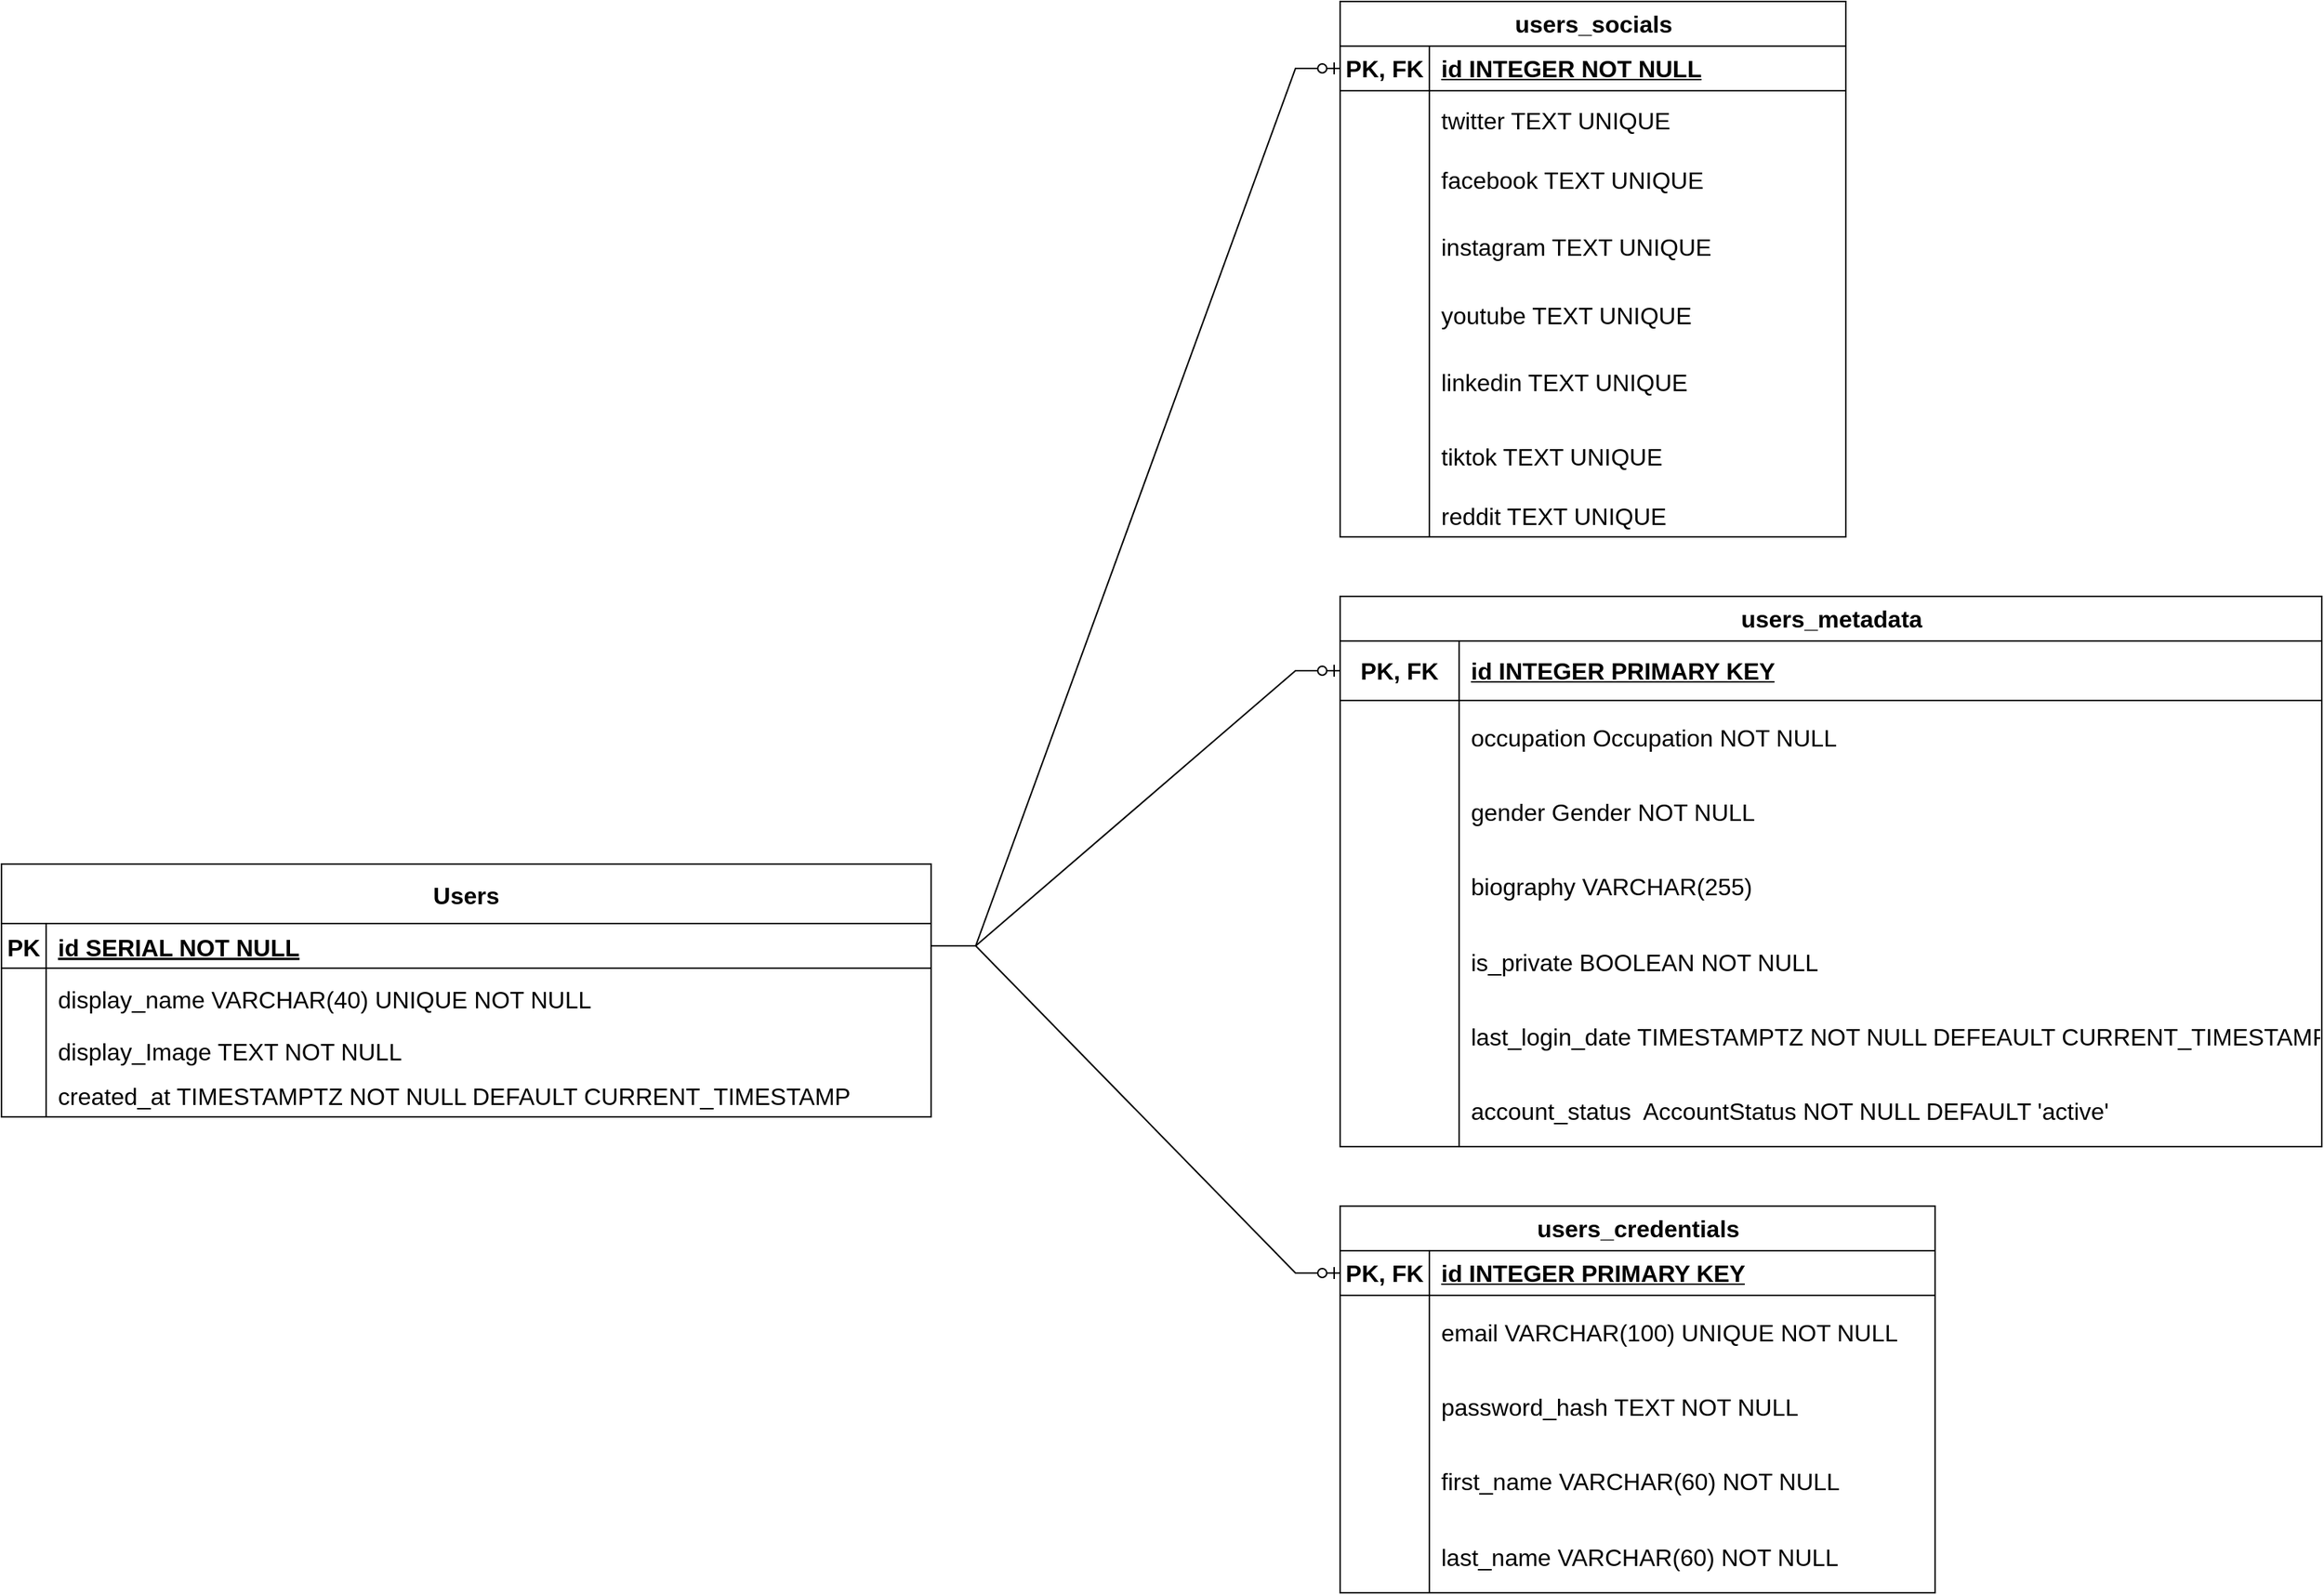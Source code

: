<mxfile version="23.1.5" type="github">
  <diagram id="R2lEEEUBdFMjLlhIrx00" name="Page-1">
    <mxGraphModel dx="2042" dy="2573" grid="1" gridSize="10" guides="1" tooltips="1" connect="1" arrows="1" fold="1" page="1" pageScale="1" pageWidth="850" pageHeight="1100" math="0" shadow="0" extFonts="Permanent Marker^https://fonts.googleapis.com/css?family=Permanent+Marker">
      <root>
        <mxCell id="0" />
        <mxCell id="1" parent="0" />
        <mxCell id="C-vyLk0tnHw3VtMMgP7b-23" value="Users" style="shape=table;startSize=40;container=1;collapsible=1;childLayout=tableLayout;fixedRows=1;rowLines=0;fontStyle=1;align=center;resizeLast=1;swimlaneFillColor=default;fontSize=16;" parent="1" vertex="1">
          <mxGeometry x="-830" y="220" width="625" height="170" as="geometry" />
        </mxCell>
        <mxCell id="C-vyLk0tnHw3VtMMgP7b-24" value="" style="shape=partialRectangle;collapsible=0;dropTarget=0;pointerEvents=0;fillColor=none;points=[[0,0.5],[1,0.5]];portConstraint=eastwest;top=0;left=0;right=0;bottom=1;fontSize=16;" parent="C-vyLk0tnHw3VtMMgP7b-23" vertex="1">
          <mxGeometry y="40" width="625" height="30" as="geometry" />
        </mxCell>
        <mxCell id="C-vyLk0tnHw3VtMMgP7b-25" value="PK" style="shape=partialRectangle;overflow=hidden;connectable=0;fillColor=none;top=0;left=0;bottom=0;right=0;fontStyle=1;fontSize=16;" parent="C-vyLk0tnHw3VtMMgP7b-24" vertex="1">
          <mxGeometry width="30" height="30" as="geometry">
            <mxRectangle width="30" height="30" as="alternateBounds" />
          </mxGeometry>
        </mxCell>
        <mxCell id="C-vyLk0tnHw3VtMMgP7b-26" value="id SERIAL NOT NULL" style="shape=partialRectangle;overflow=hidden;connectable=0;fillColor=none;top=0;left=0;bottom=0;right=0;align=left;spacingLeft=6;fontStyle=5;fontSize=16;" parent="C-vyLk0tnHw3VtMMgP7b-24" vertex="1">
          <mxGeometry x="30" width="595" height="30" as="geometry">
            <mxRectangle width="595" height="30" as="alternateBounds" />
          </mxGeometry>
        </mxCell>
        <mxCell id="C-vyLk0tnHw3VtMMgP7b-27" value="" style="shape=partialRectangle;collapsible=0;dropTarget=0;pointerEvents=0;fillColor=none;points=[[0,0.5],[1,0.5]];portConstraint=eastwest;top=0;left=0;right=0;bottom=0;fontSize=16;" parent="C-vyLk0tnHw3VtMMgP7b-23" vertex="1">
          <mxGeometry y="70" width="625" height="40" as="geometry" />
        </mxCell>
        <mxCell id="C-vyLk0tnHw3VtMMgP7b-28" value="" style="shape=partialRectangle;overflow=hidden;connectable=0;fillColor=none;top=0;left=0;bottom=0;right=0;fontSize=16;" parent="C-vyLk0tnHw3VtMMgP7b-27" vertex="1">
          <mxGeometry width="30" height="40" as="geometry">
            <mxRectangle width="30" height="40" as="alternateBounds" />
          </mxGeometry>
        </mxCell>
        <mxCell id="C-vyLk0tnHw3VtMMgP7b-29" value="display_name VARCHAR(40) UNIQUE NOT NULL" style="shape=partialRectangle;overflow=hidden;connectable=0;fillColor=none;top=0;left=0;bottom=0;right=0;align=left;spacingLeft=6;fontSize=16;" parent="C-vyLk0tnHw3VtMMgP7b-27" vertex="1">
          <mxGeometry x="30" width="595" height="40" as="geometry">
            <mxRectangle width="595" height="40" as="alternateBounds" />
          </mxGeometry>
        </mxCell>
        <mxCell id="ru2FF_7ZRZzsMQQVSqr4-4" value="" style="shape=tableRow;horizontal=0;startSize=0;swimlaneHead=0;swimlaneBody=0;fillColor=none;collapsible=0;dropTarget=0;points=[[0,0.5],[1,0.5]];portConstraint=eastwest;top=0;left=0;right=0;bottom=0;fontSize=16;" vertex="1" parent="C-vyLk0tnHw3VtMMgP7b-23">
          <mxGeometry y="110" width="625" height="30" as="geometry" />
        </mxCell>
        <mxCell id="ru2FF_7ZRZzsMQQVSqr4-5" value="" style="shape=partialRectangle;connectable=0;fillColor=none;top=0;left=0;bottom=0;right=0;editable=1;overflow=hidden;fontSize=16;" vertex="1" parent="ru2FF_7ZRZzsMQQVSqr4-4">
          <mxGeometry width="30" height="30" as="geometry">
            <mxRectangle width="30" height="30" as="alternateBounds" />
          </mxGeometry>
        </mxCell>
        <mxCell id="ru2FF_7ZRZzsMQQVSqr4-6" value="display_Image TEXT NOT NULL" style="shape=partialRectangle;connectable=0;fillColor=none;top=0;left=0;bottom=0;right=0;align=left;spacingLeft=6;overflow=hidden;fontSize=16;" vertex="1" parent="ru2FF_7ZRZzsMQQVSqr4-4">
          <mxGeometry x="30" width="595" height="30" as="geometry">
            <mxRectangle width="595" height="30" as="alternateBounds" />
          </mxGeometry>
        </mxCell>
        <mxCell id="ru2FF_7ZRZzsMQQVSqr4-8" value="" style="shape=tableRow;horizontal=0;startSize=0;swimlaneHead=0;swimlaneBody=0;fillColor=none;collapsible=0;dropTarget=0;points=[[0,0.5],[1,0.5]];portConstraint=eastwest;top=0;left=0;right=0;bottom=0;fontSize=16;" vertex="1" parent="C-vyLk0tnHw3VtMMgP7b-23">
          <mxGeometry y="140" width="625" height="30" as="geometry" />
        </mxCell>
        <mxCell id="ru2FF_7ZRZzsMQQVSqr4-9" value="" style="shape=partialRectangle;connectable=0;fillColor=none;top=0;left=0;bottom=0;right=0;editable=1;overflow=hidden;fontSize=16;" vertex="1" parent="ru2FF_7ZRZzsMQQVSqr4-8">
          <mxGeometry width="30" height="30" as="geometry">
            <mxRectangle width="30" height="30" as="alternateBounds" />
          </mxGeometry>
        </mxCell>
        <mxCell id="ru2FF_7ZRZzsMQQVSqr4-10" value="created_at TIMESTAMPTZ NOT NULL DEFAULT CURRENT_TIMESTAMP" style="shape=partialRectangle;connectable=0;fillColor=none;top=0;left=0;bottom=0;right=0;align=left;spacingLeft=6;overflow=hidden;fontSize=16;" vertex="1" parent="ru2FF_7ZRZzsMQQVSqr4-8">
          <mxGeometry x="30" width="595" height="30" as="geometry">
            <mxRectangle width="595" height="30" as="alternateBounds" />
          </mxGeometry>
        </mxCell>
        <mxCell id="ru2FF_7ZRZzsMQQVSqr4-15" value="" style="edgeStyle=entityRelationEdgeStyle;fontSize=16;html=1;endArrow=ERzeroToOne;endFill=1;rounded=0;entryX=0;entryY=0.5;entryDx=0;entryDy=0;exitX=1;exitY=0.5;exitDx=0;exitDy=0;" edge="1" parent="1" source="C-vyLk0tnHw3VtMMgP7b-24" target="ru2FF_7ZRZzsMQQVSqr4-18">
          <mxGeometry width="100" height="100" relative="1" as="geometry">
            <mxPoint x="-75" y="320" as="sourcePoint" />
            <mxPoint x="-530" y="410" as="targetPoint" />
            <Array as="points">
              <mxPoint x="-260" y="340" />
              <mxPoint x="-280" y="370" />
              <mxPoint x="-260" y="390" />
              <mxPoint x="-260" y="380" />
              <mxPoint x="-172" y="470" />
              <mxPoint x="-220" y="370" />
              <mxPoint x="-260" y="330" />
            </Array>
          </mxGeometry>
        </mxCell>
        <mxCell id="ru2FF_7ZRZzsMQQVSqr4-17" value="users_metadata" style="shape=table;startSize=30;container=1;collapsible=1;childLayout=tableLayout;fixedRows=1;rowLines=0;fontStyle=1;align=center;resizeLast=1;html=1;fontSize=16;" vertex="1" parent="1">
          <mxGeometry x="70" y="40" width="660" height="370" as="geometry" />
        </mxCell>
        <mxCell id="ru2FF_7ZRZzsMQQVSqr4-18" value="" style="shape=tableRow;horizontal=0;startSize=0;swimlaneHead=0;swimlaneBody=0;fillColor=none;collapsible=0;dropTarget=0;points=[[0,0.5],[1,0.5]];portConstraint=eastwest;top=0;left=0;right=0;bottom=1;fontSize=16;" vertex="1" parent="ru2FF_7ZRZzsMQQVSqr4-17">
          <mxGeometry y="30" width="660" height="40" as="geometry" />
        </mxCell>
        <mxCell id="ru2FF_7ZRZzsMQQVSqr4-19" value="PK, FK" style="shape=partialRectangle;connectable=0;fillColor=none;top=0;left=0;bottom=0;right=0;fontStyle=1;overflow=hidden;whiteSpace=wrap;html=1;fontSize=16;" vertex="1" parent="ru2FF_7ZRZzsMQQVSqr4-18">
          <mxGeometry width="80" height="40" as="geometry">
            <mxRectangle width="80" height="40" as="alternateBounds" />
          </mxGeometry>
        </mxCell>
        <mxCell id="ru2FF_7ZRZzsMQQVSqr4-20" value="id INTEGER PRIMARY KEY" style="shape=partialRectangle;connectable=0;fillColor=none;top=0;left=0;bottom=0;right=0;align=left;spacingLeft=6;fontStyle=5;overflow=hidden;whiteSpace=wrap;html=1;fontSize=16;" vertex="1" parent="ru2FF_7ZRZzsMQQVSqr4-18">
          <mxGeometry x="80" width="580" height="40" as="geometry">
            <mxRectangle width="580" height="40" as="alternateBounds" />
          </mxGeometry>
        </mxCell>
        <mxCell id="ru2FF_7ZRZzsMQQVSqr4-21" value="" style="shape=tableRow;horizontal=0;startSize=0;swimlaneHead=0;swimlaneBody=0;fillColor=none;collapsible=0;dropTarget=0;points=[[0,0.5],[1,0.5]];portConstraint=eastwest;top=0;left=0;right=0;bottom=0;fontSize=16;" vertex="1" parent="ru2FF_7ZRZzsMQQVSqr4-17">
          <mxGeometry y="70" width="660" height="50" as="geometry" />
        </mxCell>
        <mxCell id="ru2FF_7ZRZzsMQQVSqr4-22" value="" style="shape=partialRectangle;connectable=0;fillColor=none;top=0;left=0;bottom=0;right=0;editable=1;overflow=hidden;whiteSpace=wrap;html=1;fontSize=16;" vertex="1" parent="ru2FF_7ZRZzsMQQVSqr4-21">
          <mxGeometry width="80" height="50" as="geometry">
            <mxRectangle width="80" height="50" as="alternateBounds" />
          </mxGeometry>
        </mxCell>
        <mxCell id="ru2FF_7ZRZzsMQQVSqr4-23" value="occupation Occupation NOT NULL" style="shape=partialRectangle;connectable=0;fillColor=none;top=0;left=0;bottom=0;right=0;align=left;spacingLeft=6;overflow=hidden;whiteSpace=wrap;html=1;fontSize=16;" vertex="1" parent="ru2FF_7ZRZzsMQQVSqr4-21">
          <mxGeometry x="80" width="580" height="50" as="geometry">
            <mxRectangle width="580" height="50" as="alternateBounds" />
          </mxGeometry>
        </mxCell>
        <mxCell id="ru2FF_7ZRZzsMQQVSqr4-24" value="" style="shape=tableRow;horizontal=0;startSize=0;swimlaneHead=0;swimlaneBody=0;fillColor=none;collapsible=0;dropTarget=0;points=[[0,0.5],[1,0.5]];portConstraint=eastwest;top=0;left=0;right=0;bottom=0;fontSize=16;" vertex="1" parent="ru2FF_7ZRZzsMQQVSqr4-17">
          <mxGeometry y="120" width="660" height="50" as="geometry" />
        </mxCell>
        <mxCell id="ru2FF_7ZRZzsMQQVSqr4-25" value="" style="shape=partialRectangle;connectable=0;fillColor=none;top=0;left=0;bottom=0;right=0;editable=1;overflow=hidden;whiteSpace=wrap;html=1;fontSize=16;" vertex="1" parent="ru2FF_7ZRZzsMQQVSqr4-24">
          <mxGeometry width="80" height="50" as="geometry">
            <mxRectangle width="80" height="50" as="alternateBounds" />
          </mxGeometry>
        </mxCell>
        <mxCell id="ru2FF_7ZRZzsMQQVSqr4-26" value="gender Gender NOT NULL" style="shape=partialRectangle;connectable=0;fillColor=none;top=0;left=0;bottom=0;right=0;align=left;spacingLeft=6;overflow=hidden;whiteSpace=wrap;html=1;fontSize=16;" vertex="1" parent="ru2FF_7ZRZzsMQQVSqr4-24">
          <mxGeometry x="80" width="580" height="50" as="geometry">
            <mxRectangle width="580" height="50" as="alternateBounds" />
          </mxGeometry>
        </mxCell>
        <mxCell id="ru2FF_7ZRZzsMQQVSqr4-27" value="" style="shape=tableRow;horizontal=0;startSize=0;swimlaneHead=0;swimlaneBody=0;fillColor=none;collapsible=0;dropTarget=0;points=[[0,0.5],[1,0.5]];portConstraint=eastwest;top=0;left=0;right=0;bottom=0;fontSize=16;" vertex="1" parent="ru2FF_7ZRZzsMQQVSqr4-17">
          <mxGeometry y="170" width="660" height="50" as="geometry" />
        </mxCell>
        <mxCell id="ru2FF_7ZRZzsMQQVSqr4-28" value="" style="shape=partialRectangle;connectable=0;fillColor=none;top=0;left=0;bottom=0;right=0;editable=1;overflow=hidden;whiteSpace=wrap;html=1;fontSize=16;" vertex="1" parent="ru2FF_7ZRZzsMQQVSqr4-27">
          <mxGeometry width="80" height="50" as="geometry">
            <mxRectangle width="80" height="50" as="alternateBounds" />
          </mxGeometry>
        </mxCell>
        <mxCell id="ru2FF_7ZRZzsMQQVSqr4-29" value="biography VARCHAR(255)" style="shape=partialRectangle;connectable=0;fillColor=none;top=0;left=0;bottom=0;right=0;align=left;spacingLeft=6;overflow=hidden;whiteSpace=wrap;html=1;fontSize=16;" vertex="1" parent="ru2FF_7ZRZzsMQQVSqr4-27">
          <mxGeometry x="80" width="580" height="50" as="geometry">
            <mxRectangle width="580" height="50" as="alternateBounds" />
          </mxGeometry>
        </mxCell>
        <mxCell id="ru2FF_7ZRZzsMQQVSqr4-36" value="" style="shape=tableRow;horizontal=0;startSize=0;swimlaneHead=0;swimlaneBody=0;fillColor=none;collapsible=0;dropTarget=0;points=[[0,0.5],[1,0.5]];portConstraint=eastwest;top=0;left=0;right=0;bottom=0;" vertex="1" parent="ru2FF_7ZRZzsMQQVSqr4-17">
          <mxGeometry y="220" width="660" height="50" as="geometry" />
        </mxCell>
        <mxCell id="ru2FF_7ZRZzsMQQVSqr4-37" value="" style="shape=partialRectangle;connectable=0;fillColor=none;top=0;left=0;bottom=0;right=0;editable=1;overflow=hidden;" vertex="1" parent="ru2FF_7ZRZzsMQQVSqr4-36">
          <mxGeometry width="80" height="50" as="geometry">
            <mxRectangle width="80" height="50" as="alternateBounds" />
          </mxGeometry>
        </mxCell>
        <mxCell id="ru2FF_7ZRZzsMQQVSqr4-38" value="is_private BOOLEAN NOT NULL" style="shape=partialRectangle;connectable=0;fillColor=none;top=0;left=0;bottom=0;right=0;align=left;spacingLeft=6;overflow=hidden;fontSize=16;" vertex="1" parent="ru2FF_7ZRZzsMQQVSqr4-36">
          <mxGeometry x="80" width="580" height="50" as="geometry">
            <mxRectangle width="580" height="50" as="alternateBounds" />
          </mxGeometry>
        </mxCell>
        <mxCell id="ru2FF_7ZRZzsMQQVSqr4-41" value="" style="shape=tableRow;horizontal=0;startSize=0;swimlaneHead=0;swimlaneBody=0;fillColor=none;collapsible=0;dropTarget=0;points=[[0,0.5],[1,0.5]];portConstraint=eastwest;top=0;left=0;right=0;bottom=0;" vertex="1" parent="ru2FF_7ZRZzsMQQVSqr4-17">
          <mxGeometry y="270" width="660" height="50" as="geometry" />
        </mxCell>
        <mxCell id="ru2FF_7ZRZzsMQQVSqr4-42" value="" style="shape=partialRectangle;connectable=0;fillColor=none;top=0;left=0;bottom=0;right=0;editable=1;overflow=hidden;" vertex="1" parent="ru2FF_7ZRZzsMQQVSqr4-41">
          <mxGeometry width="80" height="50" as="geometry">
            <mxRectangle width="80" height="50" as="alternateBounds" />
          </mxGeometry>
        </mxCell>
        <mxCell id="ru2FF_7ZRZzsMQQVSqr4-43" value="last_login_date TIMESTAMPTZ NOT NULL DEFEAULT CURRENT_TIMESTAMP" style="shape=partialRectangle;connectable=0;fillColor=none;top=0;left=0;bottom=0;right=0;align=left;spacingLeft=6;overflow=hidden;fontSize=16;" vertex="1" parent="ru2FF_7ZRZzsMQQVSqr4-41">
          <mxGeometry x="80" width="580" height="50" as="geometry">
            <mxRectangle width="580" height="50" as="alternateBounds" />
          </mxGeometry>
        </mxCell>
        <mxCell id="ru2FF_7ZRZzsMQQVSqr4-44" value="" style="shape=tableRow;horizontal=0;startSize=0;swimlaneHead=0;swimlaneBody=0;fillColor=none;collapsible=0;dropTarget=0;points=[[0,0.5],[1,0.5]];portConstraint=eastwest;top=0;left=0;right=0;bottom=0;fontSize=16;" vertex="1" parent="ru2FF_7ZRZzsMQQVSqr4-17">
          <mxGeometry y="320" width="660" height="50" as="geometry" />
        </mxCell>
        <mxCell id="ru2FF_7ZRZzsMQQVSqr4-45" value="" style="shape=partialRectangle;connectable=0;fillColor=none;top=0;left=0;bottom=0;right=0;editable=1;overflow=hidden;" vertex="1" parent="ru2FF_7ZRZzsMQQVSqr4-44">
          <mxGeometry width="80" height="50" as="geometry">
            <mxRectangle width="80" height="50" as="alternateBounds" />
          </mxGeometry>
        </mxCell>
        <mxCell id="ru2FF_7ZRZzsMQQVSqr4-46" value="account_status  AccountStatus NOT NULL DEFAULT &#39;active&#39;" style="shape=partialRectangle;connectable=0;fillColor=none;top=0;left=0;bottom=0;right=0;align=left;spacingLeft=6;overflow=hidden;fontSize=16;" vertex="1" parent="ru2FF_7ZRZzsMQQVSqr4-44">
          <mxGeometry x="80" width="580" height="50" as="geometry">
            <mxRectangle width="580" height="50" as="alternateBounds" />
          </mxGeometry>
        </mxCell>
        <mxCell id="ru2FF_7ZRZzsMQQVSqr4-48" value="users_socials" style="shape=table;startSize=30;container=1;collapsible=1;childLayout=tableLayout;fixedRows=1;rowLines=0;fontStyle=1;align=center;resizeLast=1;html=1;fontSize=16;" vertex="1" parent="1">
          <mxGeometry x="70" y="-360" width="340" height="360" as="geometry" />
        </mxCell>
        <mxCell id="ru2FF_7ZRZzsMQQVSqr4-49" value="" style="shape=tableRow;horizontal=0;startSize=0;swimlaneHead=0;swimlaneBody=0;fillColor=none;collapsible=0;dropTarget=0;points=[[0,0.5],[1,0.5]];portConstraint=eastwest;top=0;left=0;right=0;bottom=1;fontSize=16;" vertex="1" parent="ru2FF_7ZRZzsMQQVSqr4-48">
          <mxGeometry y="30" width="340" height="30" as="geometry" />
        </mxCell>
        <mxCell id="ru2FF_7ZRZzsMQQVSqr4-50" value="PK, FK" style="shape=partialRectangle;connectable=0;fillColor=none;top=0;left=0;bottom=0;right=0;fontStyle=1;overflow=hidden;whiteSpace=wrap;html=1;fontSize=16;" vertex="1" parent="ru2FF_7ZRZzsMQQVSqr4-49">
          <mxGeometry width="60" height="30" as="geometry">
            <mxRectangle width="60" height="30" as="alternateBounds" />
          </mxGeometry>
        </mxCell>
        <mxCell id="ru2FF_7ZRZzsMQQVSqr4-51" value="id INTEGER NOT NULL" style="shape=partialRectangle;connectable=0;fillColor=none;top=0;left=0;bottom=0;right=0;align=left;spacingLeft=6;fontStyle=5;overflow=hidden;whiteSpace=wrap;html=1;fontSize=16;" vertex="1" parent="ru2FF_7ZRZzsMQQVSqr4-49">
          <mxGeometry x="60" width="280" height="30" as="geometry">
            <mxRectangle width="280" height="30" as="alternateBounds" />
          </mxGeometry>
        </mxCell>
        <mxCell id="ru2FF_7ZRZzsMQQVSqr4-52" value="" style="shape=tableRow;horizontal=0;startSize=0;swimlaneHead=0;swimlaneBody=0;fillColor=none;collapsible=0;dropTarget=0;points=[[0,0.5],[1,0.5]];portConstraint=eastwest;top=0;left=0;right=0;bottom=0;fontSize=16;" vertex="1" parent="ru2FF_7ZRZzsMQQVSqr4-48">
          <mxGeometry y="60" width="340" height="40" as="geometry" />
        </mxCell>
        <mxCell id="ru2FF_7ZRZzsMQQVSqr4-53" value="" style="shape=partialRectangle;connectable=0;fillColor=none;top=0;left=0;bottom=0;right=0;editable=1;overflow=hidden;whiteSpace=wrap;html=1;fontSize=16;" vertex="1" parent="ru2FF_7ZRZzsMQQVSqr4-52">
          <mxGeometry width="60" height="40" as="geometry">
            <mxRectangle width="60" height="40" as="alternateBounds" />
          </mxGeometry>
        </mxCell>
        <mxCell id="ru2FF_7ZRZzsMQQVSqr4-54" value="twitter TEXT UNIQUE" style="shape=partialRectangle;connectable=0;fillColor=none;top=0;left=0;bottom=0;right=0;align=left;spacingLeft=6;overflow=hidden;whiteSpace=wrap;html=1;fontSize=16;" vertex="1" parent="ru2FF_7ZRZzsMQQVSqr4-52">
          <mxGeometry x="60" width="280" height="40" as="geometry">
            <mxRectangle width="280" height="40" as="alternateBounds" />
          </mxGeometry>
        </mxCell>
        <mxCell id="ru2FF_7ZRZzsMQQVSqr4-55" value="" style="shape=tableRow;horizontal=0;startSize=0;swimlaneHead=0;swimlaneBody=0;fillColor=none;collapsible=0;dropTarget=0;points=[[0,0.5],[1,0.5]];portConstraint=eastwest;top=0;left=0;right=0;bottom=0;fontSize=16;" vertex="1" parent="ru2FF_7ZRZzsMQQVSqr4-48">
          <mxGeometry y="100" width="340" height="40" as="geometry" />
        </mxCell>
        <mxCell id="ru2FF_7ZRZzsMQQVSqr4-56" value="" style="shape=partialRectangle;connectable=0;fillColor=none;top=0;left=0;bottom=0;right=0;editable=1;overflow=hidden;whiteSpace=wrap;html=1;fontSize=16;" vertex="1" parent="ru2FF_7ZRZzsMQQVSqr4-55">
          <mxGeometry width="60" height="40" as="geometry">
            <mxRectangle width="60" height="40" as="alternateBounds" />
          </mxGeometry>
        </mxCell>
        <mxCell id="ru2FF_7ZRZzsMQQVSqr4-57" value="facebook TEXT UNIQUE" style="shape=partialRectangle;connectable=0;fillColor=none;top=0;left=0;bottom=0;right=0;align=left;spacingLeft=6;overflow=hidden;whiteSpace=wrap;html=1;fontSize=16;" vertex="1" parent="ru2FF_7ZRZzsMQQVSqr4-55">
          <mxGeometry x="60" width="280" height="40" as="geometry">
            <mxRectangle width="280" height="40" as="alternateBounds" />
          </mxGeometry>
        </mxCell>
        <mxCell id="ru2FF_7ZRZzsMQQVSqr4-58" value="" style="shape=tableRow;horizontal=0;startSize=0;swimlaneHead=0;swimlaneBody=0;fillColor=none;collapsible=0;dropTarget=0;points=[[0,0.5],[1,0.5]];portConstraint=eastwest;top=0;left=0;right=0;bottom=0;fontSize=16;" vertex="1" parent="ru2FF_7ZRZzsMQQVSqr4-48">
          <mxGeometry y="140" width="340" height="50" as="geometry" />
        </mxCell>
        <mxCell id="ru2FF_7ZRZzsMQQVSqr4-59" value="" style="shape=partialRectangle;connectable=0;fillColor=none;top=0;left=0;bottom=0;right=0;editable=1;overflow=hidden;whiteSpace=wrap;html=1;fontSize=16;" vertex="1" parent="ru2FF_7ZRZzsMQQVSqr4-58">
          <mxGeometry width="60" height="50" as="geometry">
            <mxRectangle width="60" height="50" as="alternateBounds" />
          </mxGeometry>
        </mxCell>
        <mxCell id="ru2FF_7ZRZzsMQQVSqr4-60" value="instagram TEXT UNIQUE" style="shape=partialRectangle;connectable=0;fillColor=none;top=0;left=0;bottom=0;right=0;align=left;spacingLeft=6;overflow=hidden;whiteSpace=wrap;html=1;fontSize=16;" vertex="1" parent="ru2FF_7ZRZzsMQQVSqr4-58">
          <mxGeometry x="60" width="280" height="50" as="geometry">
            <mxRectangle width="280" height="50" as="alternateBounds" />
          </mxGeometry>
        </mxCell>
        <mxCell id="ru2FF_7ZRZzsMQQVSqr4-61" value="" style="shape=tableRow;horizontal=0;startSize=0;swimlaneHead=0;swimlaneBody=0;fillColor=none;collapsible=0;dropTarget=0;points=[[0,0.5],[1,0.5]];portConstraint=eastwest;top=0;left=0;right=0;bottom=0;fontSize=16;" vertex="1" parent="ru2FF_7ZRZzsMQQVSqr4-48">
          <mxGeometry y="190" width="340" height="40" as="geometry" />
        </mxCell>
        <mxCell id="ru2FF_7ZRZzsMQQVSqr4-62" value="" style="shape=partialRectangle;connectable=0;fillColor=none;top=0;left=0;bottom=0;right=0;editable=1;overflow=hidden;" vertex="1" parent="ru2FF_7ZRZzsMQQVSqr4-61">
          <mxGeometry width="60" height="40" as="geometry">
            <mxRectangle width="60" height="40" as="alternateBounds" />
          </mxGeometry>
        </mxCell>
        <mxCell id="ru2FF_7ZRZzsMQQVSqr4-63" value="youtube TEXT UNIQUE" style="shape=partialRectangle;connectable=0;fillColor=none;top=0;left=0;bottom=0;right=0;align=left;spacingLeft=6;overflow=hidden;fontSize=16;" vertex="1" parent="ru2FF_7ZRZzsMQQVSqr4-61">
          <mxGeometry x="60" width="280" height="40" as="geometry">
            <mxRectangle width="280" height="40" as="alternateBounds" />
          </mxGeometry>
        </mxCell>
        <mxCell id="ru2FF_7ZRZzsMQQVSqr4-64" value="" style="shape=tableRow;horizontal=0;startSize=0;swimlaneHead=0;swimlaneBody=0;fillColor=none;collapsible=0;dropTarget=0;points=[[0,0.5],[1,0.5]];portConstraint=eastwest;top=0;left=0;right=0;bottom=0;" vertex="1" parent="ru2FF_7ZRZzsMQQVSqr4-48">
          <mxGeometry y="230" width="340" height="50" as="geometry" />
        </mxCell>
        <mxCell id="ru2FF_7ZRZzsMQQVSqr4-65" value="" style="shape=partialRectangle;connectable=0;fillColor=none;top=0;left=0;bottom=0;right=0;editable=1;overflow=hidden;" vertex="1" parent="ru2FF_7ZRZzsMQQVSqr4-64">
          <mxGeometry width="60" height="50" as="geometry">
            <mxRectangle width="60" height="50" as="alternateBounds" />
          </mxGeometry>
        </mxCell>
        <mxCell id="ru2FF_7ZRZzsMQQVSqr4-66" value="linkedin TEXT UNIQUE" style="shape=partialRectangle;connectable=0;fillColor=none;top=0;left=0;bottom=0;right=0;align=left;spacingLeft=6;overflow=hidden;fontSize=16;" vertex="1" parent="ru2FF_7ZRZzsMQQVSqr4-64">
          <mxGeometry x="60" width="280" height="50" as="geometry">
            <mxRectangle width="280" height="50" as="alternateBounds" />
          </mxGeometry>
        </mxCell>
        <mxCell id="ru2FF_7ZRZzsMQQVSqr4-67" value="" style="shape=tableRow;horizontal=0;startSize=0;swimlaneHead=0;swimlaneBody=0;fillColor=none;collapsible=0;dropTarget=0;points=[[0,0.5],[1,0.5]];portConstraint=eastwest;top=0;left=0;right=0;bottom=0;" vertex="1" parent="ru2FF_7ZRZzsMQQVSqr4-48">
          <mxGeometry y="280" width="340" height="50" as="geometry" />
        </mxCell>
        <mxCell id="ru2FF_7ZRZzsMQQVSqr4-68" value="" style="shape=partialRectangle;connectable=0;fillColor=none;top=0;left=0;bottom=0;right=0;editable=1;overflow=hidden;" vertex="1" parent="ru2FF_7ZRZzsMQQVSqr4-67">
          <mxGeometry width="60" height="50" as="geometry">
            <mxRectangle width="60" height="50" as="alternateBounds" />
          </mxGeometry>
        </mxCell>
        <mxCell id="ru2FF_7ZRZzsMQQVSqr4-69" value="tiktok TEXT UNIQUE" style="shape=partialRectangle;connectable=0;fillColor=none;top=0;left=0;bottom=0;right=0;align=left;spacingLeft=6;overflow=hidden;fontSize=16;" vertex="1" parent="ru2FF_7ZRZzsMQQVSqr4-67">
          <mxGeometry x="60" width="280" height="50" as="geometry">
            <mxRectangle width="280" height="50" as="alternateBounds" />
          </mxGeometry>
        </mxCell>
        <mxCell id="ru2FF_7ZRZzsMQQVSqr4-70" value="" style="shape=tableRow;horizontal=0;startSize=0;swimlaneHead=0;swimlaneBody=0;fillColor=none;collapsible=0;dropTarget=0;points=[[0,0.5],[1,0.5]];portConstraint=eastwest;top=0;left=0;right=0;bottom=0;" vertex="1" parent="ru2FF_7ZRZzsMQQVSqr4-48">
          <mxGeometry y="330" width="340" height="30" as="geometry" />
        </mxCell>
        <mxCell id="ru2FF_7ZRZzsMQQVSqr4-71" value="" style="shape=partialRectangle;connectable=0;fillColor=none;top=0;left=0;bottom=0;right=0;editable=1;overflow=hidden;" vertex="1" parent="ru2FF_7ZRZzsMQQVSqr4-70">
          <mxGeometry width="60" height="30" as="geometry">
            <mxRectangle width="60" height="30" as="alternateBounds" />
          </mxGeometry>
        </mxCell>
        <mxCell id="ru2FF_7ZRZzsMQQVSqr4-72" value="reddit TEXT UNIQUE" style="shape=partialRectangle;connectable=0;fillColor=none;top=0;left=0;bottom=0;right=0;align=left;spacingLeft=6;overflow=hidden;fontSize=16;" vertex="1" parent="ru2FF_7ZRZzsMQQVSqr4-70">
          <mxGeometry x="60" width="280" height="30" as="geometry">
            <mxRectangle width="280" height="30" as="alternateBounds" />
          </mxGeometry>
        </mxCell>
        <mxCell id="ru2FF_7ZRZzsMQQVSqr4-73" value="" style="edgeStyle=entityRelationEdgeStyle;fontSize=12;html=1;endArrow=ERzeroToOne;endFill=1;rounded=0;entryX=0;entryY=0.5;entryDx=0;entryDy=0;exitX=1;exitY=0.5;exitDx=0;exitDy=0;" edge="1" parent="1" source="C-vyLk0tnHw3VtMMgP7b-24" target="ru2FF_7ZRZzsMQQVSqr4-49">
          <mxGeometry width="100" height="100" relative="1" as="geometry">
            <mxPoint x="-50" y="100" as="sourcePoint" />
            <mxPoint x="55" y="-320" as="targetPoint" />
          </mxGeometry>
        </mxCell>
        <mxCell id="ru2FF_7ZRZzsMQQVSqr4-74" value="users_credentials" style="shape=table;startSize=30;container=1;collapsible=1;childLayout=tableLayout;fixedRows=1;rowLines=0;fontStyle=1;align=center;resizeLast=1;html=1;fontSize=16;" vertex="1" parent="1">
          <mxGeometry x="70" y="450" width="400" height="260" as="geometry" />
        </mxCell>
        <mxCell id="ru2FF_7ZRZzsMQQVSqr4-75" value="" style="shape=tableRow;horizontal=0;startSize=0;swimlaneHead=0;swimlaneBody=0;fillColor=none;collapsible=0;dropTarget=0;points=[[0,0.5],[1,0.5]];portConstraint=eastwest;top=0;left=0;right=0;bottom=1;fontSize=16;" vertex="1" parent="ru2FF_7ZRZzsMQQVSqr4-74">
          <mxGeometry y="30" width="400" height="30" as="geometry" />
        </mxCell>
        <mxCell id="ru2FF_7ZRZzsMQQVSqr4-76" value="PK, FK" style="shape=partialRectangle;connectable=0;fillColor=none;top=0;left=0;bottom=0;right=0;fontStyle=1;overflow=hidden;whiteSpace=wrap;html=1;fontSize=16;" vertex="1" parent="ru2FF_7ZRZzsMQQVSqr4-75">
          <mxGeometry width="60" height="30" as="geometry">
            <mxRectangle width="60" height="30" as="alternateBounds" />
          </mxGeometry>
        </mxCell>
        <mxCell id="ru2FF_7ZRZzsMQQVSqr4-77" value="id INTEGER PRIMARY KEY" style="shape=partialRectangle;connectable=0;fillColor=none;top=0;left=0;bottom=0;right=0;align=left;spacingLeft=6;fontStyle=5;overflow=hidden;whiteSpace=wrap;html=1;fontSize=16;" vertex="1" parent="ru2FF_7ZRZzsMQQVSqr4-75">
          <mxGeometry x="60" width="340" height="30" as="geometry">
            <mxRectangle width="340" height="30" as="alternateBounds" />
          </mxGeometry>
        </mxCell>
        <mxCell id="ru2FF_7ZRZzsMQQVSqr4-78" value="" style="shape=tableRow;horizontal=0;startSize=0;swimlaneHead=0;swimlaneBody=0;fillColor=none;collapsible=0;dropTarget=0;points=[[0,0.5],[1,0.5]];portConstraint=eastwest;top=0;left=0;right=0;bottom=0;fontSize=16;" vertex="1" parent="ru2FF_7ZRZzsMQQVSqr4-74">
          <mxGeometry y="60" width="400" height="50" as="geometry" />
        </mxCell>
        <mxCell id="ru2FF_7ZRZzsMQQVSqr4-79" value="" style="shape=partialRectangle;connectable=0;fillColor=none;top=0;left=0;bottom=0;right=0;editable=1;overflow=hidden;whiteSpace=wrap;html=1;fontSize=16;" vertex="1" parent="ru2FF_7ZRZzsMQQVSqr4-78">
          <mxGeometry width="60" height="50" as="geometry">
            <mxRectangle width="60" height="50" as="alternateBounds" />
          </mxGeometry>
        </mxCell>
        <mxCell id="ru2FF_7ZRZzsMQQVSqr4-80" value="email VARCHAR(100) UNIQUE NOT NULL" style="shape=partialRectangle;connectable=0;fillColor=none;top=0;left=0;bottom=0;right=0;align=left;spacingLeft=6;overflow=hidden;whiteSpace=wrap;html=1;fontSize=16;" vertex="1" parent="ru2FF_7ZRZzsMQQVSqr4-78">
          <mxGeometry x="60" width="340" height="50" as="geometry">
            <mxRectangle width="340" height="50" as="alternateBounds" />
          </mxGeometry>
        </mxCell>
        <mxCell id="ru2FF_7ZRZzsMQQVSqr4-81" value="" style="shape=tableRow;horizontal=0;startSize=0;swimlaneHead=0;swimlaneBody=0;fillColor=none;collapsible=0;dropTarget=0;points=[[0,0.5],[1,0.5]];portConstraint=eastwest;top=0;left=0;right=0;bottom=0;fontSize=16;" vertex="1" parent="ru2FF_7ZRZzsMQQVSqr4-74">
          <mxGeometry y="110" width="400" height="50" as="geometry" />
        </mxCell>
        <mxCell id="ru2FF_7ZRZzsMQQVSqr4-82" value="" style="shape=partialRectangle;connectable=0;fillColor=none;top=0;left=0;bottom=0;right=0;editable=1;overflow=hidden;whiteSpace=wrap;html=1;fontSize=16;" vertex="1" parent="ru2FF_7ZRZzsMQQVSqr4-81">
          <mxGeometry width="60" height="50" as="geometry">
            <mxRectangle width="60" height="50" as="alternateBounds" />
          </mxGeometry>
        </mxCell>
        <mxCell id="ru2FF_7ZRZzsMQQVSqr4-83" value="password_hash TEXT NOT NULL" style="shape=partialRectangle;connectable=0;fillColor=none;top=0;left=0;bottom=0;right=0;align=left;spacingLeft=6;overflow=hidden;whiteSpace=wrap;html=1;fontSize=16;" vertex="1" parent="ru2FF_7ZRZzsMQQVSqr4-81">
          <mxGeometry x="60" width="340" height="50" as="geometry">
            <mxRectangle width="340" height="50" as="alternateBounds" />
          </mxGeometry>
        </mxCell>
        <mxCell id="ru2FF_7ZRZzsMQQVSqr4-84" value="" style="shape=tableRow;horizontal=0;startSize=0;swimlaneHead=0;swimlaneBody=0;fillColor=none;collapsible=0;dropTarget=0;points=[[0,0.5],[1,0.5]];portConstraint=eastwest;top=0;left=0;right=0;bottom=0;fontSize=16;" vertex="1" parent="ru2FF_7ZRZzsMQQVSqr4-74">
          <mxGeometry y="160" width="400" height="50" as="geometry" />
        </mxCell>
        <mxCell id="ru2FF_7ZRZzsMQQVSqr4-85" value="" style="shape=partialRectangle;connectable=0;fillColor=none;top=0;left=0;bottom=0;right=0;editable=1;overflow=hidden;whiteSpace=wrap;html=1;fontSize=16;" vertex="1" parent="ru2FF_7ZRZzsMQQVSqr4-84">
          <mxGeometry width="60" height="50" as="geometry">
            <mxRectangle width="60" height="50" as="alternateBounds" />
          </mxGeometry>
        </mxCell>
        <mxCell id="ru2FF_7ZRZzsMQQVSqr4-86" value="first_name VARCHAR(60) NOT NULL" style="shape=partialRectangle;connectable=0;fillColor=none;top=0;left=0;bottom=0;right=0;align=left;spacingLeft=6;overflow=hidden;whiteSpace=wrap;html=1;fontSize=16;" vertex="1" parent="ru2FF_7ZRZzsMQQVSqr4-84">
          <mxGeometry x="60" width="340" height="50" as="geometry">
            <mxRectangle width="340" height="50" as="alternateBounds" />
          </mxGeometry>
        </mxCell>
        <mxCell id="ru2FF_7ZRZzsMQQVSqr4-88" value="" style="shape=tableRow;horizontal=0;startSize=0;swimlaneHead=0;swimlaneBody=0;fillColor=none;collapsible=0;dropTarget=0;points=[[0,0.5],[1,0.5]];portConstraint=eastwest;top=0;left=0;right=0;bottom=0;" vertex="1" parent="ru2FF_7ZRZzsMQQVSqr4-74">
          <mxGeometry y="210" width="400" height="50" as="geometry" />
        </mxCell>
        <mxCell id="ru2FF_7ZRZzsMQQVSqr4-89" value="" style="shape=partialRectangle;connectable=0;fillColor=none;top=0;left=0;bottom=0;right=0;editable=1;overflow=hidden;" vertex="1" parent="ru2FF_7ZRZzsMQQVSqr4-88">
          <mxGeometry width="60" height="50" as="geometry">
            <mxRectangle width="60" height="50" as="alternateBounds" />
          </mxGeometry>
        </mxCell>
        <mxCell id="ru2FF_7ZRZzsMQQVSqr4-90" value="last_name VARCHAR(60) NOT NULL" style="shape=partialRectangle;connectable=0;fillColor=none;top=0;left=0;bottom=0;right=0;align=left;spacingLeft=6;overflow=hidden;fontSize=16;" vertex="1" parent="ru2FF_7ZRZzsMQQVSqr4-88">
          <mxGeometry x="60" width="340" height="50" as="geometry">
            <mxRectangle width="340" height="50" as="alternateBounds" />
          </mxGeometry>
        </mxCell>
        <mxCell id="ru2FF_7ZRZzsMQQVSqr4-91" value="" style="edgeStyle=entityRelationEdgeStyle;fontSize=12;html=1;endArrow=ERzeroToOne;endFill=1;rounded=0;exitX=1;exitY=0.5;exitDx=0;exitDy=0;entryX=0;entryY=0.5;entryDx=0;entryDy=0;" edge="1" parent="1" source="C-vyLk0tnHw3VtMMgP7b-24" target="ru2FF_7ZRZzsMQQVSqr4-75">
          <mxGeometry width="100" height="100" relative="1" as="geometry">
            <mxPoint x="60" y="500" as="sourcePoint" />
            <mxPoint x="160" y="400" as="targetPoint" />
          </mxGeometry>
        </mxCell>
      </root>
    </mxGraphModel>
  </diagram>
</mxfile>
